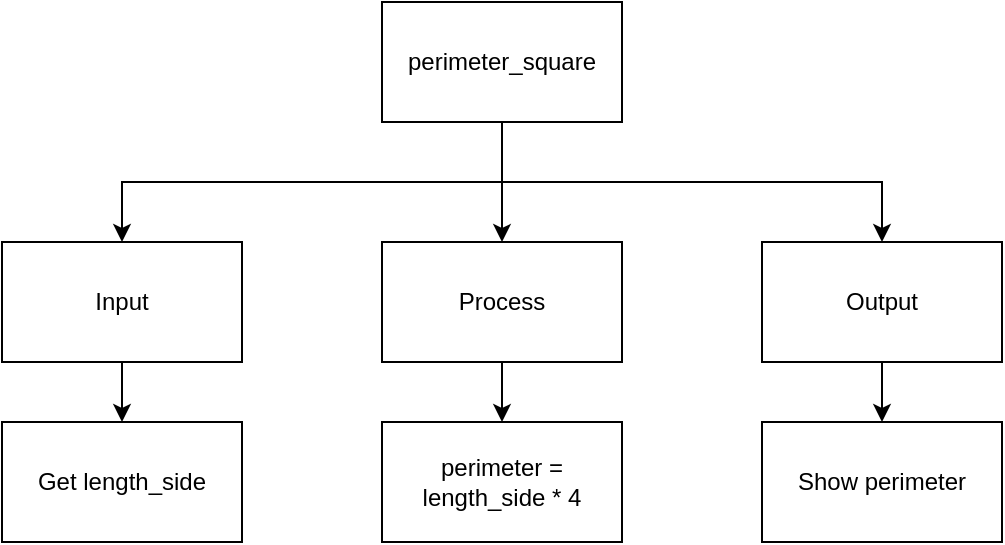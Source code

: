 <mxfile>
    <diagram id="nqzTyrHb5WO1XzP2SndS" name="Page-1">
        <mxGraphModel dx="1074" dy="755" grid="1" gridSize="10" guides="1" tooltips="1" connect="1" arrows="1" fold="1" page="1" pageScale="1" pageWidth="827" pageHeight="1169" math="0" shadow="0">
            <root>
                <mxCell id="0"/>
                <mxCell id="1" parent="0"/>
                <mxCell id="6" style="edgeStyle=none;html=1;exitX=0.5;exitY=1;exitDx=0;exitDy=0;" parent="1" source="2" target="4" edge="1">
                    <mxGeometry relative="1" as="geometry">
                        <Array as="points">
                            <mxPoint x="400" y="160"/>
                        </Array>
                    </mxGeometry>
                </mxCell>
                <mxCell id="7" style="edgeStyle=none;html=1;entryX=0.5;entryY=0;entryDx=0;entryDy=0;rounded=0;" parent="1" target="5" edge="1">
                    <mxGeometry relative="1" as="geometry">
                        <mxPoint x="400" y="160" as="sourcePoint"/>
                        <Array as="points">
                            <mxPoint x="590" y="160"/>
                        </Array>
                    </mxGeometry>
                </mxCell>
                <mxCell id="8" style="edgeStyle=none;rounded=0;html=1;entryX=0.5;entryY=0;entryDx=0;entryDy=0;" parent="1" target="3" edge="1">
                    <mxGeometry relative="1" as="geometry">
                        <mxPoint x="400" y="160" as="sourcePoint"/>
                        <Array as="points">
                            <mxPoint x="210" y="160"/>
                        </Array>
                    </mxGeometry>
                </mxCell>
                <mxCell id="2" value="perimeter_square" style="rounded=0;whiteSpace=wrap;html=1;" parent="1" vertex="1">
                    <mxGeometry x="340" y="70" width="120" height="60" as="geometry"/>
                </mxCell>
                <mxCell id="10" style="edgeStyle=none;rounded=0;html=1;" parent="1" source="3" target="9" edge="1">
                    <mxGeometry relative="1" as="geometry"/>
                </mxCell>
                <mxCell id="3" value="Input" style="rounded=0;whiteSpace=wrap;html=1;" parent="1" vertex="1">
                    <mxGeometry x="150" y="190" width="120" height="60" as="geometry"/>
                </mxCell>
                <mxCell id="14" style="edgeStyle=none;rounded=0;html=1;" parent="1" source="4" target="13" edge="1">
                    <mxGeometry relative="1" as="geometry"/>
                </mxCell>
                <mxCell id="4" value="Process" style="rounded=0;whiteSpace=wrap;html=1;" parent="1" vertex="1">
                    <mxGeometry x="340" y="190" width="120" height="60" as="geometry"/>
                </mxCell>
                <mxCell id="12" style="edgeStyle=none;rounded=0;html=1;" parent="1" source="5" target="11" edge="1">
                    <mxGeometry relative="1" as="geometry"/>
                </mxCell>
                <mxCell id="5" value="Output" style="rounded=0;whiteSpace=wrap;html=1;" parent="1" vertex="1">
                    <mxGeometry x="530" y="190" width="120" height="60" as="geometry"/>
                </mxCell>
                <mxCell id="9" value="Get length_side" style="rounded=0;whiteSpace=wrap;html=1;" parent="1" vertex="1">
                    <mxGeometry x="150" y="280" width="120" height="60" as="geometry"/>
                </mxCell>
                <mxCell id="11" value="Show perimeter" style="rounded=0;whiteSpace=wrap;html=1;" parent="1" vertex="1">
                    <mxGeometry x="530" y="280" width="120" height="60" as="geometry"/>
                </mxCell>
                <mxCell id="13" value="perimeter = length_side * 4" style="rounded=0;whiteSpace=wrap;html=1;" parent="1" vertex="1">
                    <mxGeometry x="340" y="280" width="120" height="60" as="geometry"/>
                </mxCell>
            </root>
        </mxGraphModel>
    </diagram>
</mxfile>